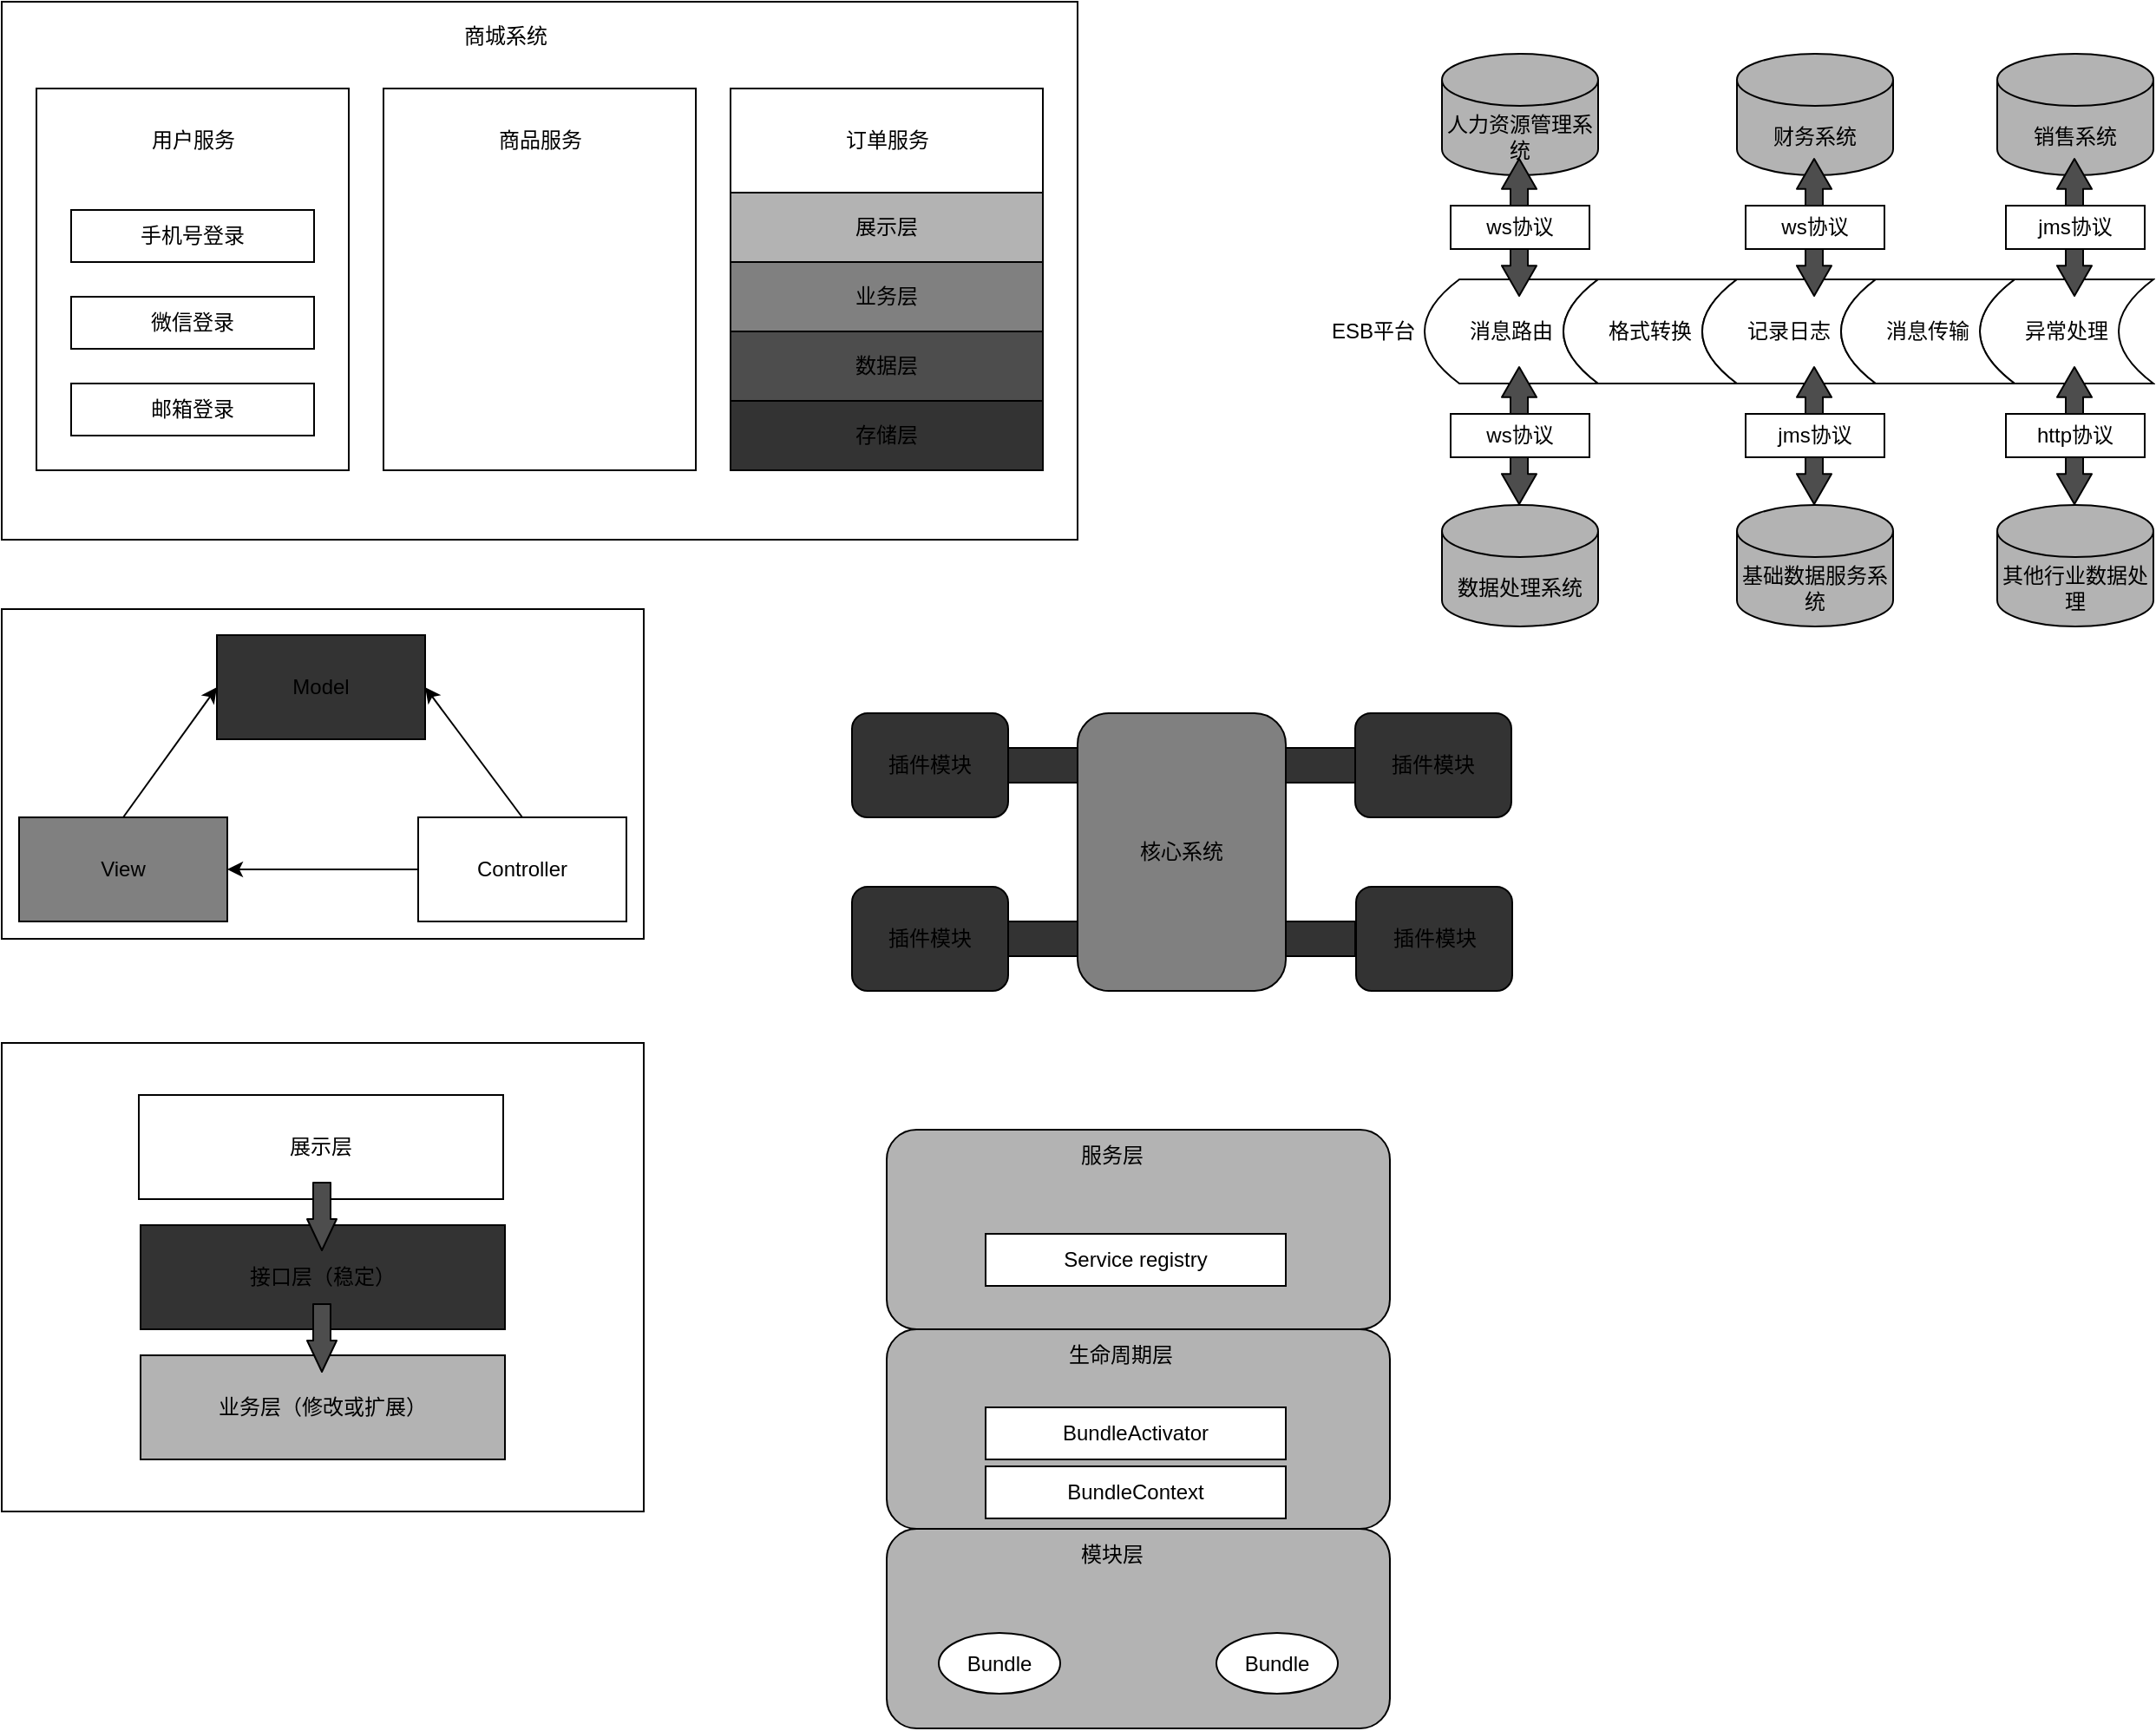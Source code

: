 <mxfile>
    <diagram id="A9V1oYUj-G1bWmuxhjj_" name="第 1 页">
        <mxGraphModel dx="807" dy="473" grid="1" gridSize="10" guides="1" tooltips="1" connect="1" arrows="1" fold="1" page="1" pageScale="1" pageWidth="827" pageHeight="1169" background="#ffffff" math="0" shadow="0">
            <root>
                <mxCell id="0"/>
                <mxCell id="1" parent="0"/>
                <mxCell id="63" value="异常处理" style="shape=dataStorage;whiteSpace=wrap;html=1;fixedSize=1;fontColor=#000000;strokeColor=#000000;fillColor=#FFFFFF;" parent="1" vertex="1">
                    <mxGeometry x="1280" y="300" width="100" height="60" as="geometry"/>
                </mxCell>
                <mxCell id="2" value="" style="rounded=0;whiteSpace=wrap;html=1;fillColor=#FFFFFF;strokeColor=#000000;" parent="1" vertex="1">
                    <mxGeometry x="140" y="140" width="620" height="310" as="geometry"/>
                </mxCell>
                <mxCell id="3" value="商城系统" style="text;html=1;resizable=0;autosize=1;align=center;verticalAlign=middle;points=[];rounded=0;fontColor=#000000;" parent="1" vertex="1">
                    <mxGeometry x="400" y="150" width="60" height="20" as="geometry"/>
                </mxCell>
                <mxCell id="7" value="" style="rounded=0;whiteSpace=wrap;html=1;fontColor=#000000;strokeColor=#000000;fillColor=#FFFFFF;" parent="1" vertex="1">
                    <mxGeometry x="160" y="190" width="180" height="220" as="geometry"/>
                </mxCell>
                <mxCell id="4" value="手机号登录" style="rounded=0;whiteSpace=wrap;html=1;fontColor=#000000;strokeColor=#000000;fillColor=#FFFFFF;" parent="1" vertex="1">
                    <mxGeometry x="180" y="260" width="140" height="30" as="geometry"/>
                </mxCell>
                <mxCell id="5" value="微信登录" style="rounded=0;whiteSpace=wrap;html=1;fontColor=#000000;strokeColor=#000000;fillColor=#FFFFFF;" parent="1" vertex="1">
                    <mxGeometry x="180" y="310" width="140" height="30" as="geometry"/>
                </mxCell>
                <mxCell id="6" value="邮箱登录" style="rounded=0;whiteSpace=wrap;html=1;fontColor=#000000;strokeColor=#000000;fillColor=#FFFFFF;" parent="1" vertex="1">
                    <mxGeometry x="180" y="360" width="140" height="30" as="geometry"/>
                </mxCell>
                <mxCell id="8" value="用户服务" style="text;html=1;resizable=0;autosize=1;align=center;verticalAlign=middle;points=[];fillColor=none;strokeColor=none;rounded=0;fontColor=#000000;" parent="1" vertex="1">
                    <mxGeometry x="220" y="210" width="60" height="20" as="geometry"/>
                </mxCell>
                <mxCell id="9" value="" style="rounded=0;whiteSpace=wrap;html=1;fontColor=#000000;strokeColor=#000000;fillColor=#FFFFFF;" parent="1" vertex="1">
                    <mxGeometry x="360" y="190" width="180" height="220" as="geometry"/>
                </mxCell>
                <mxCell id="10" value="商品服务" style="text;html=1;resizable=0;autosize=1;align=center;verticalAlign=middle;points=[];fillColor=none;strokeColor=none;rounded=0;fontColor=#000000;" parent="1" vertex="1">
                    <mxGeometry x="420" y="210" width="60" height="20" as="geometry"/>
                </mxCell>
                <mxCell id="11" value="" style="rounded=0;whiteSpace=wrap;html=1;fontColor=#000000;strokeColor=#000000;fillColor=#FFFFFF;" parent="1" vertex="1">
                    <mxGeometry x="560" y="190" width="180" height="220" as="geometry"/>
                </mxCell>
                <mxCell id="12" value="订单服务" style="text;html=1;resizable=0;autosize=1;align=center;verticalAlign=middle;points=[];fillColor=none;strokeColor=none;rounded=0;fontColor=#000000;" parent="1" vertex="1">
                    <mxGeometry x="620" y="210" width="60" height="20" as="geometry"/>
                </mxCell>
                <mxCell id="13" value="展示层" style="rounded=0;whiteSpace=wrap;html=1;fontColor=#000000;strokeColor=#000000;fillColor=#B3B3B3;" parent="1" vertex="1">
                    <mxGeometry x="560" y="250" width="180" height="40" as="geometry"/>
                </mxCell>
                <mxCell id="14" value="业务层" style="rounded=0;whiteSpace=wrap;html=1;fontColor=#000000;strokeColor=#000000;fillColor=#808080;" parent="1" vertex="1">
                    <mxGeometry x="560" y="290" width="180" height="40" as="geometry"/>
                </mxCell>
                <mxCell id="15" value="数据层" style="rounded=0;whiteSpace=wrap;html=1;fontColor=#000000;strokeColor=#000000;fillColor=#4D4D4D;" parent="1" vertex="1">
                    <mxGeometry x="560" y="330" width="180" height="40" as="geometry"/>
                </mxCell>
                <mxCell id="16" value="存储层" style="rounded=0;whiteSpace=wrap;html=1;fontColor=#000000;strokeColor=#000000;fillColor=#333333;" parent="1" vertex="1">
                    <mxGeometry x="560" y="370" width="180" height="40" as="geometry"/>
                </mxCell>
                <mxCell id="17" value="" style="rounded=0;whiteSpace=wrap;html=1;fillColor=#FFFFFF;strokeColor=#000000;" parent="1" vertex="1">
                    <mxGeometry x="140" y="490" width="370" height="190" as="geometry"/>
                </mxCell>
                <mxCell id="18" value="Model" style="rounded=0;whiteSpace=wrap;html=1;fillColor=#333333;strokeColor=#000000;fontColor=#000000;" parent="1" vertex="1">
                    <mxGeometry x="264" y="505" width="120" height="60" as="geometry"/>
                </mxCell>
                <mxCell id="22" style="edgeStyle=none;html=1;exitX=0.5;exitY=0;exitDx=0;exitDy=0;entryX=1;entryY=0.5;entryDx=0;entryDy=0;strokeColor=#000000;" parent="1" source="19" target="18" edge="1">
                    <mxGeometry relative="1" as="geometry"/>
                </mxCell>
                <mxCell id="23" style="edgeStyle=none;html=1;exitX=0;exitY=0.5;exitDx=0;exitDy=0;entryX=1;entryY=0.5;entryDx=0;entryDy=0;strokeColor=#000000;" parent="1" source="19" target="20" edge="1">
                    <mxGeometry relative="1" as="geometry"/>
                </mxCell>
                <mxCell id="19" value="Controller" style="rounded=0;whiteSpace=wrap;html=1;fillColor=#FFFFFF;strokeColor=#000000;fontColor=#000000;" parent="1" vertex="1">
                    <mxGeometry x="380" y="610" width="120" height="60" as="geometry"/>
                </mxCell>
                <mxCell id="21" style="edgeStyle=none;html=1;exitX=0.5;exitY=0;exitDx=0;exitDy=0;entryX=0;entryY=0.5;entryDx=0;entryDy=0;strokeColor=#000000;" parent="1" source="20" target="18" edge="1">
                    <mxGeometry relative="1" as="geometry"/>
                </mxCell>
                <mxCell id="20" value="View" style="rounded=0;whiteSpace=wrap;html=1;fillColor=#808080;strokeColor=#000000;fontColor=#000000;" parent="1" vertex="1">
                    <mxGeometry x="150" y="610" width="120" height="60" as="geometry"/>
                </mxCell>
                <mxCell id="24" value="" style="rounded=0;whiteSpace=wrap;html=1;fillColor=#FFFFFF;strokeColor=#000000;" parent="1" vertex="1">
                    <mxGeometry x="140" y="740" width="370" height="270" as="geometry"/>
                </mxCell>
                <mxCell id="28" value="展示层" style="rounded=0;whiteSpace=wrap;html=1;fillColor=#FFFFFF;strokeColor=#000000;fontColor=#000000;" parent="1" vertex="1">
                    <mxGeometry x="219" y="770" width="210" height="60" as="geometry"/>
                </mxCell>
                <mxCell id="31" value="业务层（修改或扩展）" style="rounded=0;whiteSpace=wrap;html=1;fillColor=#B3B3B3;strokeColor=#000000;fontColor=#000000;" parent="1" vertex="1">
                    <mxGeometry x="220" y="920" width="210" height="60" as="geometry"/>
                </mxCell>
                <mxCell id="32" value="接口层（稳定）" style="rounded=0;whiteSpace=wrap;html=1;fillColor=#333333;strokeColor=#000000;fontColor=#000000;" parent="1" vertex="1">
                    <mxGeometry x="220" y="845" width="210" height="60" as="geometry"/>
                </mxCell>
                <mxCell id="35" value="" style="shape=flexArrow;endArrow=classic;html=1;fontColor=#000000;strokeColor=#000000;endWidth=6;endSize=5.66;fillColor=#4D4D4D;" parent="1" edge="1">
                    <mxGeometry width="50" height="50" relative="1" as="geometry">
                        <mxPoint x="324.5" y="820" as="sourcePoint"/>
                        <mxPoint x="324.5" y="860" as="targetPoint"/>
                    </mxGeometry>
                </mxCell>
                <mxCell id="36" value="" style="shape=flexArrow;endArrow=classic;html=1;fontColor=#000000;strokeColor=#000000;endWidth=6;endSize=5.66;fillColor=#4D4D4D;" parent="1" edge="1">
                    <mxGeometry width="50" height="50" relative="1" as="geometry">
                        <mxPoint x="324.5" y="890" as="sourcePoint"/>
                        <mxPoint x="324.5" y="930" as="targetPoint"/>
                    </mxGeometry>
                </mxCell>
                <mxCell id="38" value="人力资源管理系统" style="shape=cylinder3;whiteSpace=wrap;html=1;boundedLbl=1;backgroundOutline=1;size=15;fontColor=#000000;strokeColor=#000000;fillColor=#B3B3B3;" parent="1" vertex="1">
                    <mxGeometry x="970" y="170" width="90" height="70" as="geometry"/>
                </mxCell>
                <mxCell id="39" value="销售系统" style="shape=cylinder3;whiteSpace=wrap;html=1;boundedLbl=1;backgroundOutline=1;size=15;fontColor=#000000;strokeColor=#000000;fillColor=#B3B3B3;" parent="1" vertex="1">
                    <mxGeometry x="1290" y="170" width="90" height="70" as="geometry"/>
                </mxCell>
                <mxCell id="40" value="财务系统" style="shape=cylinder3;whiteSpace=wrap;html=1;boundedLbl=1;backgroundOutline=1;size=15;fontColor=#000000;strokeColor=#000000;fillColor=#B3B3B3;" parent="1" vertex="1">
                    <mxGeometry x="1140" y="170" width="90" height="70" as="geometry"/>
                </mxCell>
                <mxCell id="41" value="消息路由" style="shape=dataStorage;whiteSpace=wrap;html=1;fixedSize=1;fontColor=#000000;strokeColor=#000000;fillColor=#FFFFFF;" parent="1" vertex="1">
                    <mxGeometry x="960" y="300" width="100" height="60" as="geometry"/>
                </mxCell>
                <mxCell id="42" value="格式转换" style="shape=dataStorage;whiteSpace=wrap;html=1;fixedSize=1;fontColor=#000000;strokeColor=#000000;fillColor=#FFFFFF;" parent="1" vertex="1">
                    <mxGeometry x="1040" y="300" width="100" height="60" as="geometry"/>
                </mxCell>
                <mxCell id="43" value="记录日志" style="shape=dataStorage;whiteSpace=wrap;html=1;fixedSize=1;fontColor=#000000;strokeColor=#000000;fillColor=#FFFFFF;" parent="1" vertex="1">
                    <mxGeometry x="1120" y="300" width="100" height="60" as="geometry"/>
                </mxCell>
                <mxCell id="53" value="" style="shape=flexArrow;endArrow=classic;startArrow=classic;html=1;fontColor=#000000;strokeColor=#000000;fillColor=#4D4D4D;startWidth=9;startSize=5.47;endWidth=9;endSize=5.47;" parent="1" edge="1">
                    <mxGeometry width="100" height="100" relative="1" as="geometry">
                        <mxPoint x="1014.5" y="310" as="sourcePoint"/>
                        <mxPoint x="1014.5" y="230" as="targetPoint"/>
                    </mxGeometry>
                </mxCell>
                <mxCell id="46" value="ws协议" style="rounded=0;whiteSpace=wrap;html=1;fontColor=#000000;strokeColor=#000000;fillColor=#FFFFFF;" parent="1" vertex="1">
                    <mxGeometry x="975" y="257.5" width="80" height="25" as="geometry"/>
                </mxCell>
                <mxCell id="54" value="" style="shape=flexArrow;endArrow=classic;startArrow=classic;html=1;fontColor=#000000;strokeColor=#000000;fillColor=#4D4D4D;startWidth=9;startSize=5.47;endWidth=9;endSize=5.47;" parent="1" edge="1">
                    <mxGeometry width="100" height="100" relative="1" as="geometry">
                        <mxPoint x="1334.5" y="430" as="sourcePoint"/>
                        <mxPoint x="1334.5" y="350" as="targetPoint"/>
                    </mxGeometry>
                </mxCell>
                <mxCell id="55" value="" style="shape=flexArrow;endArrow=classic;startArrow=classic;html=1;fontColor=#000000;strokeColor=#000000;fillColor=#4D4D4D;startWidth=9;startSize=5.47;endWidth=9;endSize=5.47;" parent="1" edge="1">
                    <mxGeometry width="100" height="100" relative="1" as="geometry">
                        <mxPoint x="1184.5" y="430" as="sourcePoint"/>
                        <mxPoint x="1184.5" y="350" as="targetPoint"/>
                    </mxGeometry>
                </mxCell>
                <mxCell id="57" value="" style="shape=flexArrow;endArrow=classic;startArrow=classic;html=1;fontColor=#000000;strokeColor=#000000;fillColor=#4D4D4D;startWidth=9;startSize=5.47;endWidth=9;endSize=5.47;" parent="1" edge="1">
                    <mxGeometry width="100" height="100" relative="1" as="geometry">
                        <mxPoint x="1334.5" y="310" as="sourcePoint"/>
                        <mxPoint x="1334.5" y="230" as="targetPoint"/>
                    </mxGeometry>
                </mxCell>
                <mxCell id="56" value="" style="shape=flexArrow;endArrow=classic;startArrow=classic;html=1;fontColor=#000000;strokeColor=#000000;fillColor=#4D4D4D;startWidth=9;startSize=5.47;endWidth=9;endSize=5.47;" parent="1" edge="1">
                    <mxGeometry width="100" height="100" relative="1" as="geometry">
                        <mxPoint x="1014.5" y="430" as="sourcePoint"/>
                        <mxPoint x="1014.5" y="350" as="targetPoint"/>
                    </mxGeometry>
                </mxCell>
                <mxCell id="58" value="" style="shape=flexArrow;endArrow=classic;startArrow=classic;html=1;fontColor=#000000;strokeColor=#000000;fillColor=#4D4D4D;startWidth=9;startSize=5.47;endWidth=9;endSize=5.47;" parent="1" edge="1">
                    <mxGeometry width="100" height="100" relative="1" as="geometry">
                        <mxPoint x="1184.5" y="310" as="sourcePoint"/>
                        <mxPoint x="1184.5" y="230" as="targetPoint"/>
                    </mxGeometry>
                </mxCell>
                <mxCell id="48" value="http协议" style="rounded=0;whiteSpace=wrap;html=1;fontColor=#000000;strokeColor=#000000;fillColor=#FFFFFF;" parent="1" vertex="1">
                    <mxGeometry x="1295" y="377.5" width="80" height="25" as="geometry"/>
                </mxCell>
                <mxCell id="49" value="jms协议" style="rounded=0;whiteSpace=wrap;html=1;fontColor=#000000;strokeColor=#000000;fillColor=#FFFFFF;" parent="1" vertex="1">
                    <mxGeometry x="1145" y="377.5" width="80" height="25" as="geometry"/>
                </mxCell>
                <mxCell id="50" value="jms协议" style="rounded=0;whiteSpace=wrap;html=1;fontColor=#000000;strokeColor=#000000;fillColor=#FFFFFF;" parent="1" vertex="1">
                    <mxGeometry x="1295" y="257.5" width="80" height="25" as="geometry"/>
                </mxCell>
                <mxCell id="59" value="数据处理系统" style="shape=cylinder3;whiteSpace=wrap;html=1;boundedLbl=1;backgroundOutline=1;size=15;fontColor=#000000;strokeColor=#000000;fillColor=#B3B3B3;" parent="1" vertex="1">
                    <mxGeometry x="970" y="430" width="90" height="70" as="geometry"/>
                </mxCell>
                <mxCell id="51" value="ws协议" style="rounded=0;whiteSpace=wrap;html=1;fontColor=#000000;strokeColor=#000000;fillColor=#FFFFFF;" parent="1" vertex="1">
                    <mxGeometry x="1145" y="257.5" width="80" height="25" as="geometry"/>
                </mxCell>
                <mxCell id="52" value="ws协议" style="rounded=0;whiteSpace=wrap;html=1;fontColor=#000000;strokeColor=#000000;fillColor=#FFFFFF;" parent="1" vertex="1">
                    <mxGeometry x="975" y="377.5" width="80" height="25" as="geometry"/>
                </mxCell>
                <mxCell id="60" value="其他行业数据处理" style="shape=cylinder3;whiteSpace=wrap;html=1;boundedLbl=1;backgroundOutline=1;size=15;fontColor=#000000;strokeColor=#000000;fillColor=#B3B3B3;" parent="1" vertex="1">
                    <mxGeometry x="1290" y="430" width="90" height="70" as="geometry"/>
                </mxCell>
                <mxCell id="61" value="基础数据服务系统" style="shape=cylinder3;whiteSpace=wrap;html=1;boundedLbl=1;backgroundOutline=1;size=15;fontColor=#000000;strokeColor=#000000;fillColor=#B3B3B3;" parent="1" vertex="1">
                    <mxGeometry x="1140" y="430" width="90" height="70" as="geometry"/>
                </mxCell>
                <mxCell id="62" value="消息传输" style="shape=dataStorage;whiteSpace=wrap;html=1;fixedSize=1;fontColor=#000000;strokeColor=#000000;fillColor=#FFFFFF;" parent="1" vertex="1">
                    <mxGeometry x="1200" y="300" width="100" height="60" as="geometry"/>
                </mxCell>
                <mxCell id="64" value="ESB平台" style="text;html=1;align=center;verticalAlign=middle;resizable=0;points=[];autosize=1;strokeColor=none;fillColor=none;fontColor=#000000;" parent="1" vertex="1">
                    <mxGeometry x="900" y="320" width="60" height="20" as="geometry"/>
                </mxCell>
                <mxCell id="65" value="核心系统" style="rounded=1;whiteSpace=wrap;html=1;fillColor=#808080;strokeColor=#000000;fontColor=#000000;" vertex="1" parent="1">
                    <mxGeometry x="760" y="550" width="120" height="160" as="geometry"/>
                </mxCell>
                <mxCell id="66" value="插件模块" style="rounded=1;whiteSpace=wrap;html=1;fontColor=#000000;strokeColor=#000000;fillColor=#333333;" vertex="1" parent="1">
                    <mxGeometry x="630" y="550" width="90" height="60" as="geometry"/>
                </mxCell>
                <mxCell id="67" value="插件模块" style="rounded=1;whiteSpace=wrap;html=1;fontColor=#000000;strokeColor=#000000;fillColor=#333333;" vertex="1" parent="1">
                    <mxGeometry x="920.5" y="650" width="90" height="60" as="geometry"/>
                </mxCell>
                <mxCell id="68" value="插件模块" style="rounded=1;whiteSpace=wrap;html=1;fontColor=#000000;strokeColor=#000000;fillColor=#333333;" vertex="1" parent="1">
                    <mxGeometry x="630" y="650" width="90" height="60" as="geometry"/>
                </mxCell>
                <mxCell id="69" value="插件模块" style="rounded=1;whiteSpace=wrap;html=1;fontColor=#000000;strokeColor=#000000;fillColor=#333333;" vertex="1" parent="1">
                    <mxGeometry x="920" y="550" width="90" height="60" as="geometry"/>
                </mxCell>
                <mxCell id="70" value="" style="rounded=0;whiteSpace=wrap;html=1;fontColor=#000000;strokeColor=#000000;fillColor=#333333;" vertex="1" parent="1">
                    <mxGeometry x="720" y="570" width="40" height="20" as="geometry"/>
                </mxCell>
                <mxCell id="71" value="" style="rounded=0;whiteSpace=wrap;html=1;fontColor=#000000;strokeColor=#000000;fillColor=#333333;" vertex="1" parent="1">
                    <mxGeometry x="880" y="670" width="40" height="20" as="geometry"/>
                </mxCell>
                <mxCell id="72" value="" style="rounded=0;whiteSpace=wrap;html=1;fontColor=#000000;strokeColor=#000000;fillColor=#333333;" vertex="1" parent="1">
                    <mxGeometry x="880" y="570" width="40" height="20" as="geometry"/>
                </mxCell>
                <mxCell id="73" value="" style="rounded=0;whiteSpace=wrap;html=1;fontColor=#000000;strokeColor=#000000;fillColor=#333333;" vertex="1" parent="1">
                    <mxGeometry x="720" y="670" width="40" height="20" as="geometry"/>
                </mxCell>
                <mxCell id="4Cd3dIawmckXhrpXtHJZ-73" value="" style="rounded=1;whiteSpace=wrap;html=1;fontColor=#000000;strokeColor=#000000;fillColor=#B3B3B3;" vertex="1" parent="1">
                    <mxGeometry x="650" y="790" width="290" height="115" as="geometry"/>
                </mxCell>
                <mxCell id="4Cd3dIawmckXhrpXtHJZ-74" value="" style="rounded=1;whiteSpace=wrap;html=1;fontColor=#000000;strokeColor=#000000;fillColor=#B3B3B3;" vertex="1" parent="1">
                    <mxGeometry x="650" y="905" width="290" height="115" as="geometry"/>
                </mxCell>
                <mxCell id="4Cd3dIawmckXhrpXtHJZ-75" value="" style="rounded=1;whiteSpace=wrap;html=1;fontColor=#000000;strokeColor=#000000;fillColor=#B3B3B3;" vertex="1" parent="1">
                    <mxGeometry x="650" y="1020" width="290" height="115" as="geometry"/>
                </mxCell>
                <mxCell id="4Cd3dIawmckXhrpXtHJZ-76" value="服务层" style="text;html=1;strokeColor=none;fillColor=none;align=center;verticalAlign=middle;whiteSpace=wrap;rounded=0;fontColor=#000000;" vertex="1" parent="1">
                    <mxGeometry x="750" y="790" width="60" height="30" as="geometry"/>
                </mxCell>
                <mxCell id="4Cd3dIawmckXhrpXtHJZ-77" value="模块层" style="text;html=1;strokeColor=none;fillColor=none;align=center;verticalAlign=middle;whiteSpace=wrap;rounded=0;fontColor=#000000;" vertex="1" parent="1">
                    <mxGeometry x="750" y="1020" width="60" height="30" as="geometry"/>
                </mxCell>
                <mxCell id="4Cd3dIawmckXhrpXtHJZ-78" value="生命周期层" style="text;html=1;strokeColor=none;fillColor=none;align=center;verticalAlign=middle;whiteSpace=wrap;rounded=0;fontColor=#000000;" vertex="1" parent="1">
                    <mxGeometry x="750" y="905" width="70" height="30" as="geometry"/>
                </mxCell>
                <mxCell id="4Cd3dIawmckXhrpXtHJZ-79" value="Bundle" style="ellipse;whiteSpace=wrap;html=1;fontColor=#000000;strokeColor=#000000;fillColor=#FFFFFF;" vertex="1" parent="1">
                    <mxGeometry x="680" y="1080" width="70" height="35" as="geometry"/>
                </mxCell>
                <mxCell id="4Cd3dIawmckXhrpXtHJZ-80" value="Bundle" style="ellipse;whiteSpace=wrap;html=1;fontColor=#000000;strokeColor=#000000;fillColor=#FFFFFF;" vertex="1" parent="1">
                    <mxGeometry x="840" y="1080" width="70" height="35" as="geometry"/>
                </mxCell>
                <mxCell id="4Cd3dIawmckXhrpXtHJZ-81" value="BundleActivator" style="rounded=0;whiteSpace=wrap;html=1;fontColor=#000000;strokeColor=#000000;fillColor=#FFFFFF;" vertex="1" parent="1">
                    <mxGeometry x="707" y="950" width="173" height="30" as="geometry"/>
                </mxCell>
                <mxCell id="4Cd3dIawmckXhrpXtHJZ-82" value="BundleContext" style="rounded=0;whiteSpace=wrap;html=1;fontColor=#000000;strokeColor=#000000;fillColor=#FFFFFF;" vertex="1" parent="1">
                    <mxGeometry x="707" y="984" width="173" height="30" as="geometry"/>
                </mxCell>
                <mxCell id="4Cd3dIawmckXhrpXtHJZ-83" value="Service registry" style="rounded=0;whiteSpace=wrap;html=1;fontColor=#000000;strokeColor=#000000;fillColor=#FFFFFF;" vertex="1" parent="1">
                    <mxGeometry x="707" y="850" width="173" height="30" as="geometry"/>
                </mxCell>
            </root>
        </mxGraphModel>
    </diagram>
</mxfile>